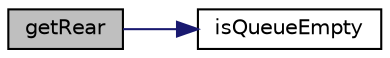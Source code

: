 digraph "getRear"
{
 // LATEX_PDF_SIZE
  edge [fontname="Helvetica",fontsize="10",labelfontname="Helvetica",labelfontsize="10"];
  node [fontname="Helvetica",fontsize="10",shape=record];
  rankdir="LR";
  Node1 [label="getRear",height=0.2,width=0.4,color="black", fillcolor="grey75", style="filled", fontcolor="black",tooltip="Returns the rear element of the queue without removing it."];
  Node1 -> Node2 [color="midnightblue",fontsize="10",style="solid"];
  Node2 [label="isQueueEmpty",height=0.2,width=0.4,color="black", fillcolor="white", style="filled",URL="$queue_8h.html#a5202f46e8f5789ffe239ff23165e69e9",tooltip="Checks if the queue is empty."];
}
